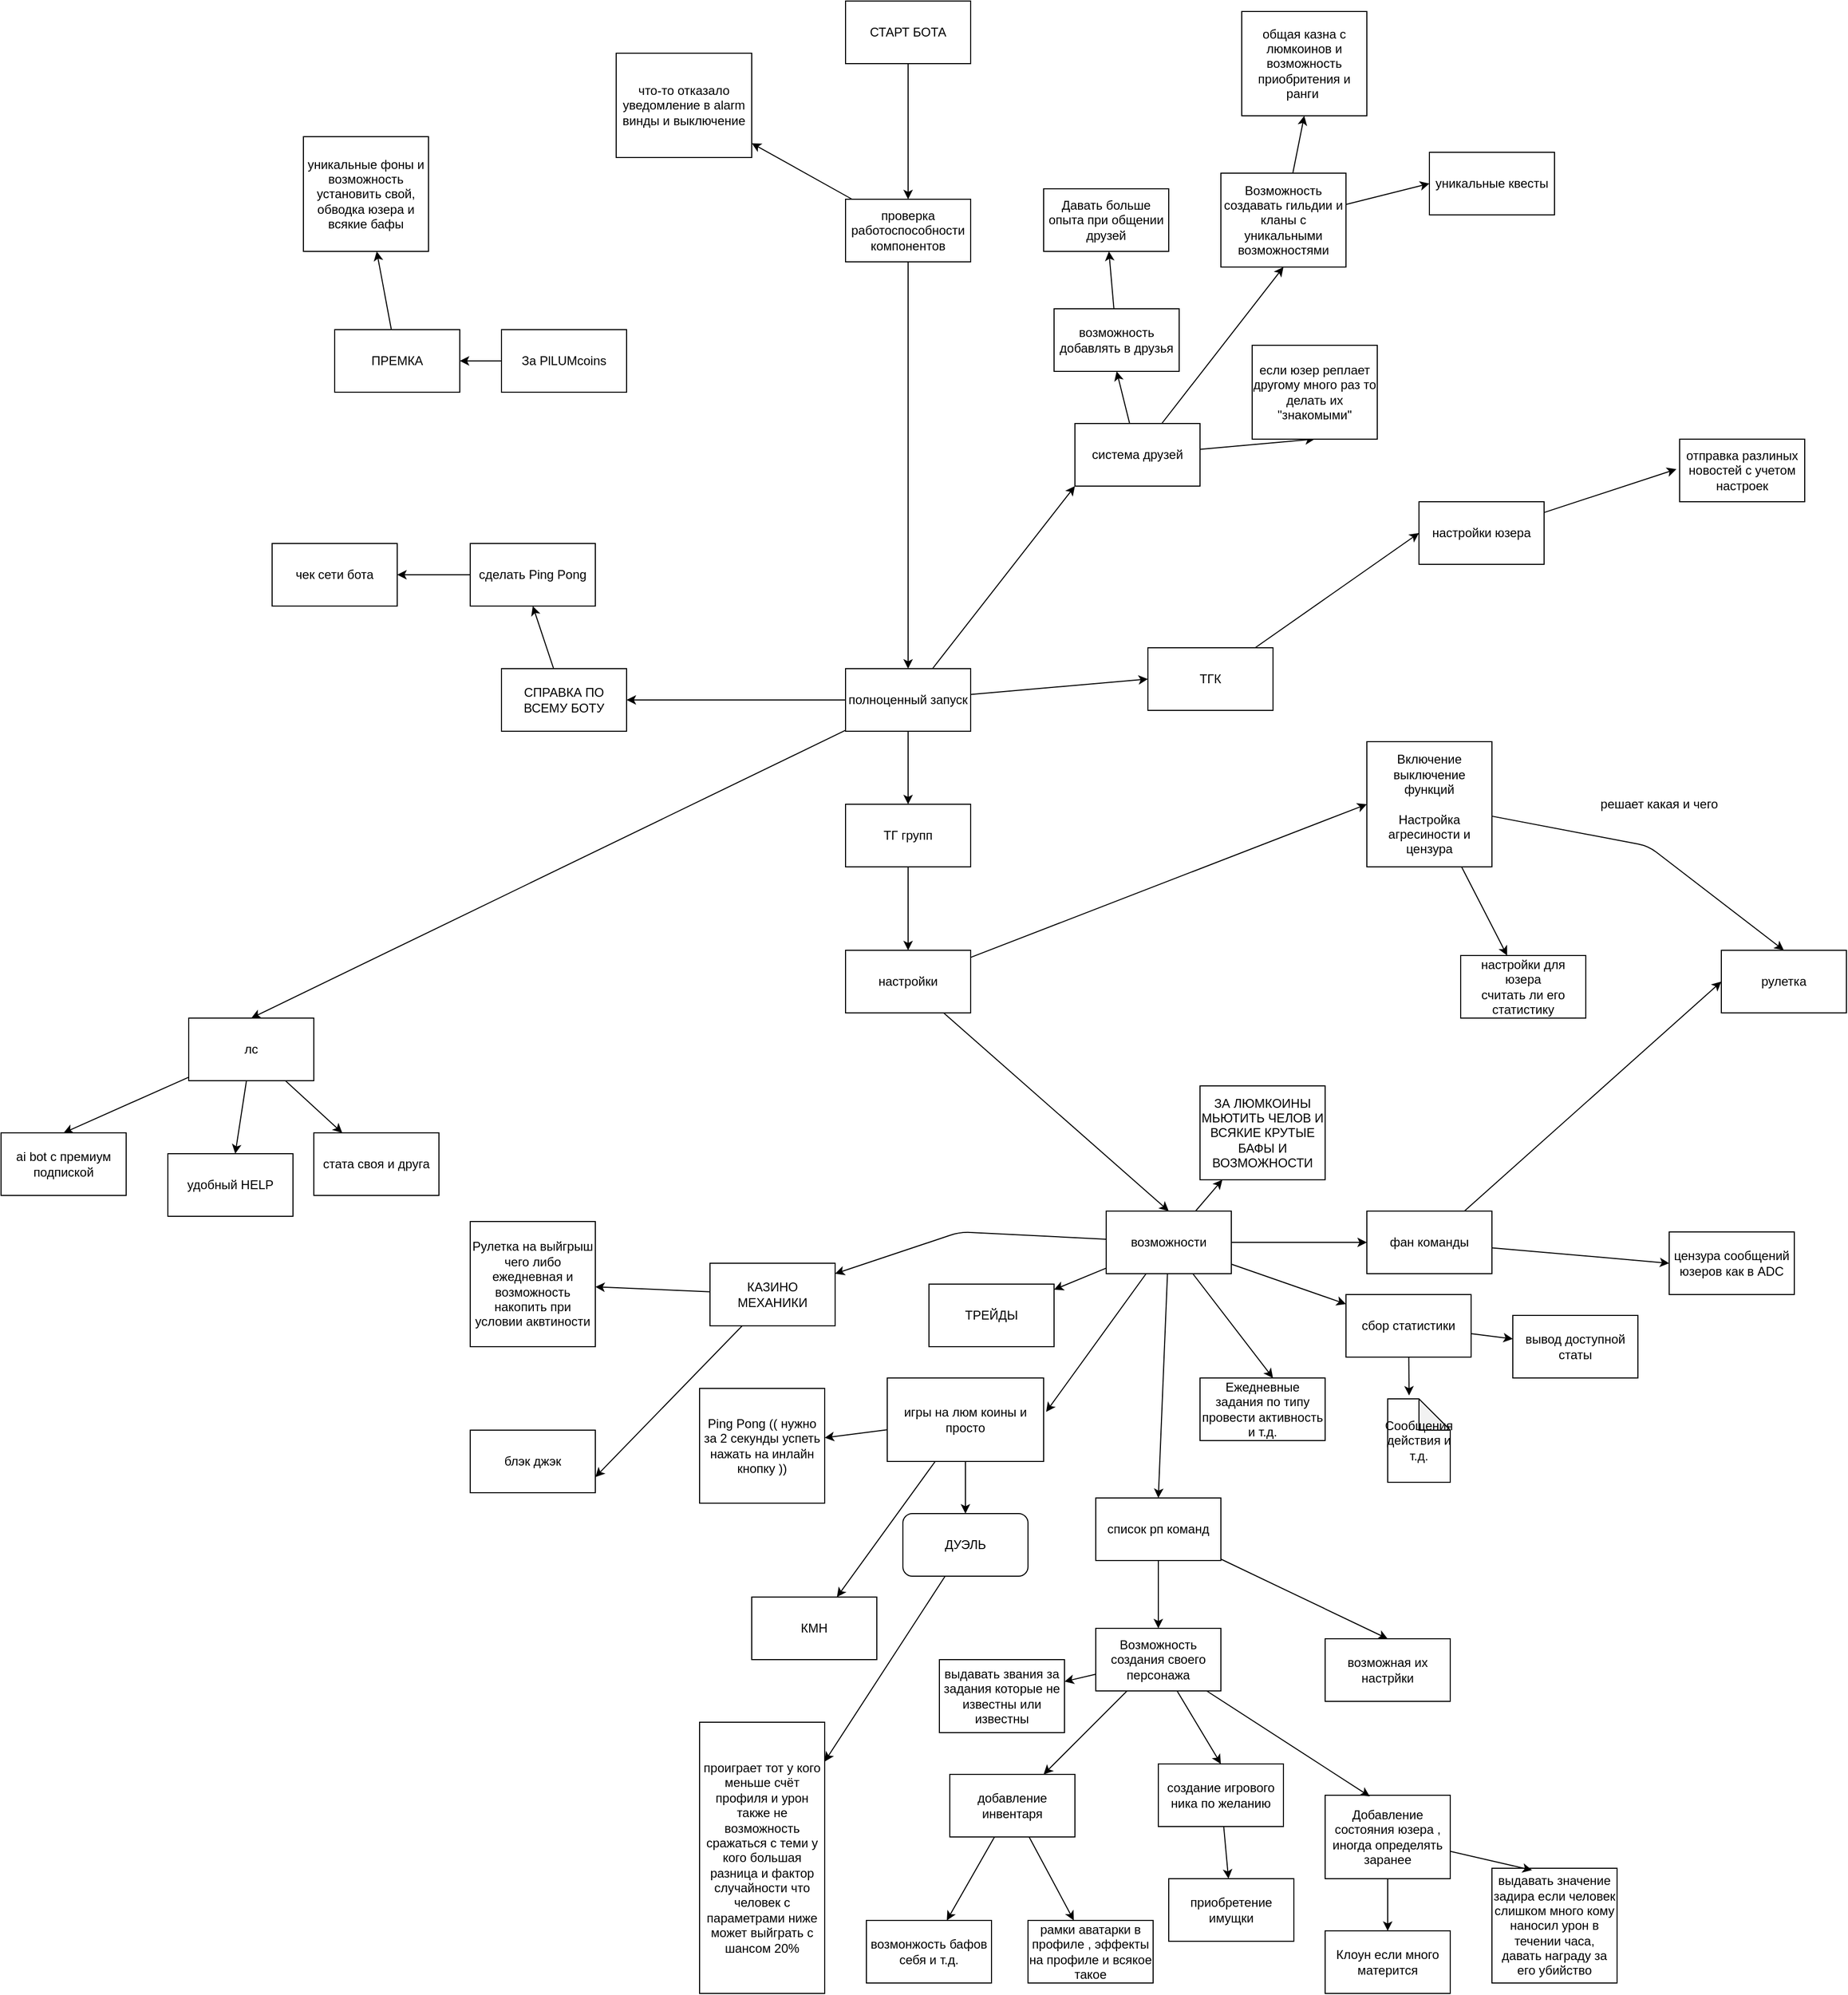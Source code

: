 <mxfile>
    <diagram id="T-KOo3m1sxwY2ycDkscS" name="Страница — 1">
        <mxGraphModel dx="4608" dy="2496" grid="1" gridSize="10" guides="1" tooltips="1" connect="1" arrows="1" fold="1" page="1" pageScale="1" pageWidth="850" pageHeight="1100" math="0" shadow="0">
            <root>
                <mxCell id="0"/>
                <mxCell id="1" parent="0"/>
                <mxCell id="4" style="edgeStyle=none;html=1;entryX=0.5;entryY=0;entryDx=0;entryDy=0;" parent="1" source="2" target="3" edge="1">
                    <mxGeometry relative="1" as="geometry"/>
                </mxCell>
                <mxCell id="2" value="СТАРТ БОТА" style="rounded=0;whiteSpace=wrap;html=1;" parent="1" vertex="1">
                    <mxGeometry x="340" y="-360" width="120" height="60" as="geometry"/>
                </mxCell>
                <mxCell id="6" style="edgeStyle=none;html=1;" parent="1" source="3" target="5" edge="1">
                    <mxGeometry relative="1" as="geometry"/>
                </mxCell>
                <mxCell id="8" style="edgeStyle=none;html=1;entryX=0.5;entryY=0;entryDx=0;entryDy=0;" parent="1" source="3" target="7" edge="1">
                    <mxGeometry relative="1" as="geometry"/>
                </mxCell>
                <mxCell id="3" value="проверка работоспособности компонентов" style="rounded=0;whiteSpace=wrap;html=1;" parent="1" vertex="1">
                    <mxGeometry x="340" y="-170" width="120" height="60" as="geometry"/>
                </mxCell>
                <mxCell id="5" value="что-то отказало уведомление в alarm винды и выключение" style="rounded=0;whiteSpace=wrap;html=1;" parent="1" vertex="1">
                    <mxGeometry x="120" y="-310" width="130" height="100" as="geometry"/>
                </mxCell>
                <mxCell id="11" style="edgeStyle=none;html=1;entryX=0.5;entryY=0;entryDx=0;entryDy=0;" parent="1" source="7" target="10" edge="1">
                    <mxGeometry relative="1" as="geometry"/>
                </mxCell>
                <mxCell id="15" style="edgeStyle=none;html=1;entryX=0;entryY=0.5;entryDx=0;entryDy=0;" parent="1" source="7" target="14" edge="1">
                    <mxGeometry relative="1" as="geometry"/>
                </mxCell>
                <mxCell id="31" style="edgeStyle=none;html=1;entryX=0.5;entryY=0;entryDx=0;entryDy=0;" parent="1" source="7" target="30" edge="1">
                    <mxGeometry relative="1" as="geometry"/>
                </mxCell>
                <mxCell id="50" style="edgeStyle=none;html=1;entryX=0;entryY=1;entryDx=0;entryDy=0;" parent="1" source="7" target="51" edge="1">
                    <mxGeometry relative="1" as="geometry">
                        <mxPoint x="530" y="200" as="targetPoint"/>
                    </mxGeometry>
                </mxCell>
                <mxCell id="58" style="edgeStyle=none;html=1;" parent="1" source="7" target="57" edge="1">
                    <mxGeometry relative="1" as="geometry"/>
                </mxCell>
                <mxCell id="7" value="полноценный запуск" style="rounded=0;whiteSpace=wrap;html=1;" parent="1" vertex="1">
                    <mxGeometry x="340" y="280" width="120" height="60" as="geometry"/>
                </mxCell>
                <mxCell id="49" style="edgeStyle=none;html=1;" parent="1" source="10" target="48" edge="1">
                    <mxGeometry relative="1" as="geometry"/>
                </mxCell>
                <mxCell id="61" style="edgeStyle=none;html=1;entryX=0.5;entryY=0;entryDx=0;entryDy=0;" parent="1" source="10" target="52" edge="1">
                    <mxGeometry relative="1" as="geometry"/>
                </mxCell>
                <mxCell id="64" style="edgeStyle=none;html=1;" parent="1" source="10" target="63" edge="1">
                    <mxGeometry relative="1" as="geometry"/>
                </mxCell>
                <mxCell id="10" value="лс" style="rounded=0;whiteSpace=wrap;html=1;" parent="1" vertex="1">
                    <mxGeometry x="-290" y="615" width="120" height="60" as="geometry"/>
                </mxCell>
                <mxCell id="21" style="edgeStyle=none;html=1;" parent="1" source="12" target="20" edge="1">
                    <mxGeometry relative="1" as="geometry"/>
                </mxCell>
                <mxCell id="27" style="edgeStyle=none;html=1;entryX=0.5;entryY=0;entryDx=0;entryDy=0;" parent="1" source="12" target="26" edge="1">
                    <mxGeometry relative="1" as="geometry"/>
                </mxCell>
                <mxCell id="40" style="edgeStyle=none;html=1;entryX=0;entryY=0.5;entryDx=0;entryDy=0;" parent="1" source="12" target="39" edge="1">
                    <mxGeometry relative="1" as="geometry"/>
                </mxCell>
                <mxCell id="73" style="edgeStyle=none;html=1;" parent="1" source="12" target="72" edge="1">
                    <mxGeometry relative="1" as="geometry">
                        <Array as="points">
                            <mxPoint x="450" y="820"/>
                        </Array>
                    </mxGeometry>
                </mxCell>
                <mxCell id="99" style="edgeStyle=none;html=1;" parent="1" source="12" target="98" edge="1">
                    <mxGeometry relative="1" as="geometry">
                        <Array as="points">
                            <mxPoint x="750" y="960"/>
                        </Array>
                    </mxGeometry>
                </mxCell>
                <mxCell id="101" style="edgeStyle=none;html=1;" parent="1" source="12" target="100" edge="1">
                    <mxGeometry relative="1" as="geometry"/>
                </mxCell>
                <mxCell id="103" style="edgeStyle=none;html=1;" parent="1" source="12" target="102" edge="1">
                    <mxGeometry relative="1" as="geometry"/>
                </mxCell>
                <mxCell id="12" value="возможности" style="rounded=0;whiteSpace=wrap;html=1;" parent="1" vertex="1">
                    <mxGeometry x="590" y="800" width="120" height="60" as="geometry"/>
                </mxCell>
                <mxCell id="17" style="edgeStyle=none;html=1;entryX=0;entryY=0.5;entryDx=0;entryDy=0;" parent="1" source="14" target="16" edge="1">
                    <mxGeometry relative="1" as="geometry"/>
                </mxCell>
                <mxCell id="14" value="ТГК" style="rounded=0;whiteSpace=wrap;html=1;" parent="1" vertex="1">
                    <mxGeometry x="630" y="260" width="120" height="60" as="geometry"/>
                </mxCell>
                <mxCell id="16" value="настройки юзера" style="rounded=0;whiteSpace=wrap;html=1;" parent="1" vertex="1">
                    <mxGeometry x="890" y="120" width="120" height="60" as="geometry"/>
                </mxCell>
                <mxCell id="18" value="отправка разлиных новостей с учетом настроек" style="rounded=0;whiteSpace=wrap;html=1;" parent="1" vertex="1">
                    <mxGeometry x="1140" y="60" width="120" height="60" as="geometry"/>
                </mxCell>
                <mxCell id="19" style="edgeStyle=none;html=1;entryX=-0.026;entryY=0.479;entryDx=0;entryDy=0;entryPerimeter=0;" parent="1" source="16" target="18" edge="1">
                    <mxGeometry relative="1" as="geometry"/>
                </mxCell>
                <mxCell id="25" style="edgeStyle=none;html=1;" parent="1" source="20" target="24" edge="1">
                    <mxGeometry relative="1" as="geometry"/>
                </mxCell>
                <mxCell id="20" value="сбор статистики" style="rounded=0;whiteSpace=wrap;html=1;" parent="1" vertex="1">
                    <mxGeometry x="820" y="880" width="120" height="60" as="geometry"/>
                </mxCell>
                <mxCell id="22" value="Сообщения действия и т.д." style="shape=note;whiteSpace=wrap;html=1;backgroundOutline=1;darkOpacity=0.05;" parent="1" vertex="1">
                    <mxGeometry x="860" y="980" width="60" height="80" as="geometry"/>
                </mxCell>
                <mxCell id="23" style="edgeStyle=none;html=1;entryX=0.342;entryY=-0.04;entryDx=0;entryDy=0;entryPerimeter=0;" parent="1" source="20" target="22" edge="1">
                    <mxGeometry relative="1" as="geometry"/>
                </mxCell>
                <mxCell id="24" value="вывод доступной статы" style="rounded=0;whiteSpace=wrap;html=1;" parent="1" vertex="1">
                    <mxGeometry x="980" y="900" width="120" height="60" as="geometry"/>
                </mxCell>
                <mxCell id="29" style="edgeStyle=none;html=1;entryX=0.5;entryY=0;entryDx=0;entryDy=0;" parent="1" source="26" target="28" edge="1">
                    <mxGeometry relative="1" as="geometry"/>
                </mxCell>
                <mxCell id="81" style="edgeStyle=none;html=1;" parent="1" source="26" target="80" edge="1">
                    <mxGeometry relative="1" as="geometry"/>
                </mxCell>
                <mxCell id="26" value="список рп команд" style="rounded=0;whiteSpace=wrap;html=1;" parent="1" vertex="1">
                    <mxGeometry x="580" y="1075" width="120" height="60" as="geometry"/>
                </mxCell>
                <mxCell id="28" value="возможная их настрйки" style="rounded=0;whiteSpace=wrap;html=1;" parent="1" vertex="1">
                    <mxGeometry x="800" y="1210" width="120" height="60" as="geometry"/>
                </mxCell>
                <mxCell id="33" style="edgeStyle=none;html=1;entryX=0.5;entryY=0;entryDx=0;entryDy=0;" parent="1" source="30" target="32" edge="1">
                    <mxGeometry relative="1" as="geometry"/>
                </mxCell>
                <mxCell id="30" value="ТГ групп" style="rounded=0;whiteSpace=wrap;html=1;" parent="1" vertex="1">
                    <mxGeometry x="340" y="410" width="120" height="60" as="geometry"/>
                </mxCell>
                <mxCell id="34" style="edgeStyle=none;html=1;entryX=0.5;entryY=0;entryDx=0;entryDy=0;" parent="1" source="32" target="12" edge="1">
                    <mxGeometry relative="1" as="geometry"/>
                </mxCell>
                <mxCell id="36" style="edgeStyle=none;html=1;entryX=0;entryY=0.5;entryDx=0;entryDy=0;" parent="1" source="32" target="35" edge="1">
                    <mxGeometry relative="1" as="geometry"/>
                </mxCell>
                <mxCell id="32" value="настройки" style="rounded=0;whiteSpace=wrap;html=1;" parent="1" vertex="1">
                    <mxGeometry x="340" y="550" width="120" height="60" as="geometry"/>
                </mxCell>
                <mxCell id="38" style="edgeStyle=none;html=1;" parent="1" source="35" target="37" edge="1">
                    <mxGeometry relative="1" as="geometry"/>
                </mxCell>
                <mxCell id="43" style="edgeStyle=none;html=1;entryX=0.5;entryY=0;entryDx=0;entryDy=0;" parent="1" source="35" target="41" edge="1">
                    <mxGeometry relative="1" as="geometry">
                        <Array as="points">
                            <mxPoint x="1110" y="450"/>
                        </Array>
                    </mxGeometry>
                </mxCell>
                <mxCell id="35" value="Включение выключение функций&lt;br&gt;&lt;br&gt;Настройка агресиности и цензура" style="whiteSpace=wrap;html=1;aspect=fixed;" parent="1" vertex="1">
                    <mxGeometry x="840" y="350" width="120" height="120" as="geometry"/>
                </mxCell>
                <mxCell id="37" value="настройки для юзера&lt;br&gt;считать ли его статистику" style="rounded=0;whiteSpace=wrap;html=1;" parent="1" vertex="1">
                    <mxGeometry x="930" y="555" width="120" height="60" as="geometry"/>
                </mxCell>
                <mxCell id="42" style="edgeStyle=none;html=1;entryX=0;entryY=0.5;entryDx=0;entryDy=0;" parent="1" source="39" target="41" edge="1">
                    <mxGeometry relative="1" as="geometry"/>
                </mxCell>
                <mxCell id="47" style="edgeStyle=none;html=1;entryX=0;entryY=0.5;entryDx=0;entryDy=0;" parent="1" source="39" target="46" edge="1">
                    <mxGeometry relative="1" as="geometry"/>
                </mxCell>
                <mxCell id="39" value="фан команды" style="rounded=0;whiteSpace=wrap;html=1;" parent="1" vertex="1">
                    <mxGeometry x="840" y="800" width="120" height="60" as="geometry"/>
                </mxCell>
                <mxCell id="41" value="рулетка" style="rounded=0;whiteSpace=wrap;html=1;" parent="1" vertex="1">
                    <mxGeometry x="1180" y="550" width="120" height="60" as="geometry"/>
                </mxCell>
                <mxCell id="44" value="решает какая и чего" style="text;html=1;align=center;verticalAlign=middle;resizable=0;points=[];autosize=1;strokeColor=none;fillColor=none;" parent="1" vertex="1">
                    <mxGeometry x="1050" y="395" width="140" height="30" as="geometry"/>
                </mxCell>
                <mxCell id="46" value="цензура сообщений юзеров как в ADC" style="rounded=0;whiteSpace=wrap;html=1;" parent="1" vertex="1">
                    <mxGeometry x="1130" y="820" width="120" height="60" as="geometry"/>
                </mxCell>
                <mxCell id="48" value="стата своя и друга" style="rounded=0;whiteSpace=wrap;html=1;" parent="1" vertex="1">
                    <mxGeometry x="-170" y="725" width="120" height="60" as="geometry"/>
                </mxCell>
                <mxCell id="54" style="edgeStyle=none;html=1;entryX=0.5;entryY=1;entryDx=0;entryDy=0;" parent="1" source="51" target="53" edge="1">
                    <mxGeometry relative="1" as="geometry"/>
                </mxCell>
                <mxCell id="56" style="edgeStyle=none;html=1;entryX=0.5;entryY=1;entryDx=0;entryDy=0;" parent="1" source="51" target="55" edge="1">
                    <mxGeometry relative="1" as="geometry"/>
                </mxCell>
                <mxCell id="106" style="edgeStyle=none;html=1;entryX=0.5;entryY=1;entryDx=0;entryDy=0;" parent="1" source="51" target="104" edge="1">
                    <mxGeometry relative="1" as="geometry"/>
                </mxCell>
                <mxCell id="51" value="система друзей" style="rounded=0;whiteSpace=wrap;html=1;" parent="1" vertex="1">
                    <mxGeometry x="560" y="45" width="120" height="60" as="geometry"/>
                </mxCell>
                <mxCell id="52" value="ai bot с премиум подпиской" style="rounded=0;whiteSpace=wrap;html=1;" parent="1" vertex="1">
                    <mxGeometry x="-470" y="725" width="120" height="60" as="geometry"/>
                </mxCell>
                <mxCell id="53" value="если юзер реплает другому много раз то делать их &quot;знакомыми&quot;" style="rounded=0;whiteSpace=wrap;html=1;" parent="1" vertex="1">
                    <mxGeometry x="730" y="-30" width="120" height="90" as="geometry"/>
                </mxCell>
                <mxCell id="132" style="edgeStyle=none;html=1;" edge="1" parent="1" source="55" target="131">
                    <mxGeometry relative="1" as="geometry"/>
                </mxCell>
                <mxCell id="55" value="возможность добавлять в друзья" style="rounded=0;whiteSpace=wrap;html=1;" parent="1" vertex="1">
                    <mxGeometry x="540" y="-65" width="120" height="60" as="geometry"/>
                </mxCell>
                <mxCell id="59" style="edgeStyle=none;html=1;entryX=0.5;entryY=1;entryDx=0;entryDy=0;" parent="1" source="57" target="60" edge="1">
                    <mxGeometry relative="1" as="geometry">
                        <mxPoint x="70" y="210" as="targetPoint"/>
                    </mxGeometry>
                </mxCell>
                <mxCell id="57" value="СПРАВКА ПО ВСЕМУ БОТУ" style="rounded=0;whiteSpace=wrap;html=1;" parent="1" vertex="1">
                    <mxGeometry x="10" y="280" width="120" height="60" as="geometry"/>
                </mxCell>
                <mxCell id="68" style="edgeStyle=none;html=1;" parent="1" source="60" target="65" edge="1">
                    <mxGeometry relative="1" as="geometry"/>
                </mxCell>
                <mxCell id="60" value="сделать Ping Pong" style="rounded=0;whiteSpace=wrap;html=1;" parent="1" vertex="1">
                    <mxGeometry x="-20" y="160" width="120" height="60" as="geometry"/>
                </mxCell>
                <mxCell id="125" style="edgeStyle=none;html=1;" parent="1" source="62" target="124" edge="1">
                    <mxGeometry relative="1" as="geometry"/>
                </mxCell>
                <mxCell id="62" value="ПРЕМКА" style="rounded=0;whiteSpace=wrap;html=1;" parent="1" vertex="1">
                    <mxGeometry x="-150" y="-45" width="120" height="60" as="geometry"/>
                </mxCell>
                <mxCell id="63" value="удобный HELP" style="rounded=0;whiteSpace=wrap;html=1;" parent="1" vertex="1">
                    <mxGeometry x="-310" y="745" width="120" height="60" as="geometry"/>
                </mxCell>
                <mxCell id="65" value="чек сети бота" style="rounded=0;whiteSpace=wrap;html=1;" parent="1" vertex="1">
                    <mxGeometry x="-210" y="160" width="120" height="60" as="geometry"/>
                </mxCell>
                <mxCell id="75" style="edgeStyle=none;html=1;" parent="1" source="70" target="74" edge="1">
                    <mxGeometry relative="1" as="geometry"/>
                </mxCell>
                <mxCell id="87" style="edgeStyle=none;html=1;" parent="1" source="70" target="86" edge="1">
                    <mxGeometry relative="1" as="geometry"/>
                </mxCell>
                <mxCell id="95" style="edgeStyle=none;html=1;" parent="1" source="70" target="94" edge="1">
                    <mxGeometry relative="1" as="geometry"/>
                </mxCell>
                <mxCell id="70" value="игры на люм коины и просто" style="rounded=0;whiteSpace=wrap;html=1;" parent="1" vertex="1">
                    <mxGeometry x="380" y="960" width="150" height="80" as="geometry"/>
                </mxCell>
                <mxCell id="71" style="edgeStyle=none;html=1;entryX=1.016;entryY=0.406;entryDx=0;entryDy=0;entryPerimeter=0;" parent="1" source="12" target="70" edge="1">
                    <mxGeometry relative="1" as="geometry"/>
                </mxCell>
                <mxCell id="77" style="edgeStyle=none;html=1;" parent="1" source="72" target="76" edge="1">
                    <mxGeometry relative="1" as="geometry"/>
                </mxCell>
                <mxCell id="79" style="edgeStyle=none;html=1;entryX=1;entryY=0.75;entryDx=0;entryDy=0;" parent="1" source="72" target="78" edge="1">
                    <mxGeometry relative="1" as="geometry"/>
                </mxCell>
                <mxCell id="72" value="КАЗИНО МЕХАНИКИ" style="rounded=0;whiteSpace=wrap;html=1;" parent="1" vertex="1">
                    <mxGeometry x="210" y="850" width="120" height="60" as="geometry"/>
                </mxCell>
                <mxCell id="74" value="Ping Pong (( нужно за 2 секунды успеть нажать на инлайн кнопку ))" style="rounded=0;whiteSpace=wrap;html=1;" parent="1" vertex="1">
                    <mxGeometry x="200" y="970" width="120" height="110" as="geometry"/>
                </mxCell>
                <mxCell id="76" value="Рулетка на выйгрыш чего либо ежедневная и возможность накопить при условии аквтиности" style="rounded=0;whiteSpace=wrap;html=1;" parent="1" vertex="1">
                    <mxGeometry x="-20" y="810" width="120" height="120" as="geometry"/>
                </mxCell>
                <mxCell id="78" value="блэк джэк" style="rounded=0;whiteSpace=wrap;html=1;" parent="1" vertex="1">
                    <mxGeometry x="-20" y="1010" width="120" height="60" as="geometry"/>
                </mxCell>
                <mxCell id="83" style="edgeStyle=none;html=1;entryX=0.5;entryY=0;entryDx=0;entryDy=0;" parent="1" source="80" target="84" edge="1">
                    <mxGeometry relative="1" as="geometry"/>
                </mxCell>
                <mxCell id="116" style="edgeStyle=none;html=1;" parent="1" source="80" target="115" edge="1">
                    <mxGeometry relative="1" as="geometry"/>
                </mxCell>
                <mxCell id="80" value="Возможность создания своего персонажа" style="rounded=0;whiteSpace=wrap;html=1;" parent="1" vertex="1">
                    <mxGeometry x="580" y="1200" width="120" height="60" as="geometry"/>
                </mxCell>
                <mxCell id="82" value="приобретение имущки" style="rounded=0;whiteSpace=wrap;html=1;" parent="1" vertex="1">
                    <mxGeometry x="650" y="1440" width="120" height="60" as="geometry"/>
                </mxCell>
                <mxCell id="85" style="edgeStyle=none;html=1;" parent="1" source="84" target="82" edge="1">
                    <mxGeometry relative="1" as="geometry"/>
                </mxCell>
                <mxCell id="84" value="создание игрового ника по желанию" style="rounded=0;whiteSpace=wrap;html=1;" parent="1" vertex="1">
                    <mxGeometry x="640" y="1330" width="120" height="60" as="geometry"/>
                </mxCell>
                <mxCell id="86" value="КМН" style="rounded=0;whiteSpace=wrap;html=1;" parent="1" vertex="1">
                    <mxGeometry x="250" y="1170" width="120" height="60" as="geometry"/>
                </mxCell>
                <mxCell id="91" style="edgeStyle=none;html=1;" parent="1" source="88" target="90" edge="1">
                    <mxGeometry relative="1" as="geometry"/>
                </mxCell>
                <mxCell id="120" style="edgeStyle=none;html=1;" parent="1" source="88" target="119" edge="1">
                    <mxGeometry relative="1" as="geometry"/>
                </mxCell>
                <mxCell id="88" value="добавление инвентаря" style="rounded=0;whiteSpace=wrap;html=1;" parent="1" vertex="1">
                    <mxGeometry x="440" y="1340" width="120" height="60" as="geometry"/>
                </mxCell>
                <mxCell id="89" style="edgeStyle=none;html=1;" parent="1" source="80" target="88" edge="1">
                    <mxGeometry relative="1" as="geometry">
                        <mxPoint x="510" y="1330" as="targetPoint"/>
                    </mxGeometry>
                </mxCell>
                <mxCell id="90" value="возмонжость бафов себя и т.д." style="rounded=0;whiteSpace=wrap;html=1;" parent="1" vertex="1">
                    <mxGeometry x="360" y="1480" width="120" height="60" as="geometry"/>
                </mxCell>
                <mxCell id="97" style="edgeStyle=none;html=1;" parent="1" source="94" target="96" edge="1">
                    <mxGeometry relative="1" as="geometry"/>
                </mxCell>
                <mxCell id="94" value="ДУЭЛЬ" style="rounded=1;whiteSpace=wrap;html=1;" parent="1" vertex="1">
                    <mxGeometry x="395" y="1090" width="120" height="60" as="geometry"/>
                </mxCell>
                <mxCell id="96" value="проиграет тот у кого меньше счёт профиля и урон также не возможность сражаться с теми у кого большая разница и фактор случайности что человек с параметрами ниже может выйграть с шансом 20%" style="rounded=0;whiteSpace=wrap;html=1;" parent="1" vertex="1">
                    <mxGeometry x="200" y="1290" width="120" height="260" as="geometry"/>
                </mxCell>
                <mxCell id="98" value="Ежедневные задания по типу провести активность и т.д." style="rounded=0;whiteSpace=wrap;html=1;" parent="1" vertex="1">
                    <mxGeometry x="680" y="960" width="120" height="60" as="geometry"/>
                </mxCell>
                <mxCell id="100" value="ЗА ЛЮМКОИНЫ МЬЮТИТЬ ЧЕЛОВ И ВСЯКИЕ КРУТЫЕ БАФЫ И ВОЗМОЖНОСТИ" style="rounded=0;whiteSpace=wrap;html=1;" parent="1" vertex="1">
                    <mxGeometry x="680" y="680" width="120" height="90" as="geometry"/>
                </mxCell>
                <mxCell id="102" value="ТРЕЙДЫ" style="rounded=0;whiteSpace=wrap;html=1;" parent="1" vertex="1">
                    <mxGeometry x="420" y="870" width="120" height="60" as="geometry"/>
                </mxCell>
                <mxCell id="128" style="edgeStyle=none;html=1;entryX=0;entryY=0.5;entryDx=0;entryDy=0;" parent="1" source="104" target="127" edge="1">
                    <mxGeometry relative="1" as="geometry"/>
                </mxCell>
                <mxCell id="130" style="edgeStyle=none;html=1;entryX=0.5;entryY=1;entryDx=0;entryDy=0;" parent="1" source="104" target="129" edge="1">
                    <mxGeometry relative="1" as="geometry"/>
                </mxCell>
                <mxCell id="104" value="Возможность создавать гильдии и кланы с уникальными возможностями" style="rounded=0;whiteSpace=wrap;html=1;" parent="1" vertex="1">
                    <mxGeometry x="700" y="-195" width="120" height="90" as="geometry"/>
                </mxCell>
                <mxCell id="118" style="edgeStyle=none;html=1;" parent="1" source="107" target="117" edge="1">
                    <mxGeometry relative="1" as="geometry"/>
                </mxCell>
                <mxCell id="107" value="Добавление состояния юзера , иногда определять заранее" style="rounded=0;whiteSpace=wrap;html=1;" parent="1" vertex="1">
                    <mxGeometry x="800" y="1360" width="120" height="80" as="geometry"/>
                </mxCell>
                <mxCell id="108" style="edgeStyle=none;html=1;entryX=0.357;entryY=0.014;entryDx=0;entryDy=0;entryPerimeter=0;" parent="1" source="80" target="107" edge="1">
                    <mxGeometry relative="1" as="geometry"/>
                </mxCell>
                <mxCell id="112" value="выдавать значение задира если человек слишком много кому наносил урон в течении часа, давать награду за его убийство" style="rounded=0;whiteSpace=wrap;html=1;" parent="1" vertex="1">
                    <mxGeometry x="960" y="1430" width="120" height="110" as="geometry"/>
                </mxCell>
                <mxCell id="114" style="edgeStyle=none;html=1;entryX=0.32;entryY=0.016;entryDx=0;entryDy=0;entryPerimeter=0;" parent="1" source="107" target="112" edge="1">
                    <mxGeometry relative="1" as="geometry"/>
                </mxCell>
                <mxCell id="115" value="выдавать звания за задания которые не известны или известны" style="rounded=0;whiteSpace=wrap;html=1;" parent="1" vertex="1">
                    <mxGeometry x="430" y="1230" width="120" height="70" as="geometry"/>
                </mxCell>
                <mxCell id="117" value="Клоун если много матерится" style="rounded=0;whiteSpace=wrap;html=1;" parent="1" vertex="1">
                    <mxGeometry x="800" y="1490" width="120" height="60" as="geometry"/>
                </mxCell>
                <mxCell id="119" value="рамки аватарки в профиле , эффекты на профиле и всякое такое" style="rounded=0;whiteSpace=wrap;html=1;" parent="1" vertex="1">
                    <mxGeometry x="515" y="1480" width="120" height="60" as="geometry"/>
                </mxCell>
                <mxCell id="124" value="уникальные фоны и возможность установить свой, обводка юзера и всякие бафы" style="rounded=0;whiteSpace=wrap;html=1;" parent="1" vertex="1">
                    <mxGeometry x="-180" y="-230" width="120" height="110" as="geometry"/>
                </mxCell>
                <mxCell id="127" value="уникальные квесты" style="rounded=0;whiteSpace=wrap;html=1;" parent="1" vertex="1">
                    <mxGeometry x="900" y="-215" width="120" height="60" as="geometry"/>
                </mxCell>
                <mxCell id="129" value="общая казна с люмкоинов и возможность приобритения и ранги&amp;nbsp;" style="rounded=0;whiteSpace=wrap;html=1;" parent="1" vertex="1">
                    <mxGeometry x="720" y="-350" width="120" height="100" as="geometry"/>
                </mxCell>
                <mxCell id="131" value="Давать больше опыта при общении друзей" style="rounded=0;whiteSpace=wrap;html=1;" vertex="1" parent="1">
                    <mxGeometry x="530" y="-180" width="120" height="60" as="geometry"/>
                </mxCell>
                <mxCell id="135" style="edgeStyle=none;html=1;" edge="1" parent="1" source="134" target="62">
                    <mxGeometry relative="1" as="geometry"/>
                </mxCell>
                <mxCell id="134" value="За PlLUMcoins" style="rounded=0;whiteSpace=wrap;html=1;" vertex="1" parent="1">
                    <mxGeometry x="10" y="-45" width="120" height="60" as="geometry"/>
                </mxCell>
            </root>
        </mxGraphModel>
    </diagram>
</mxfile>